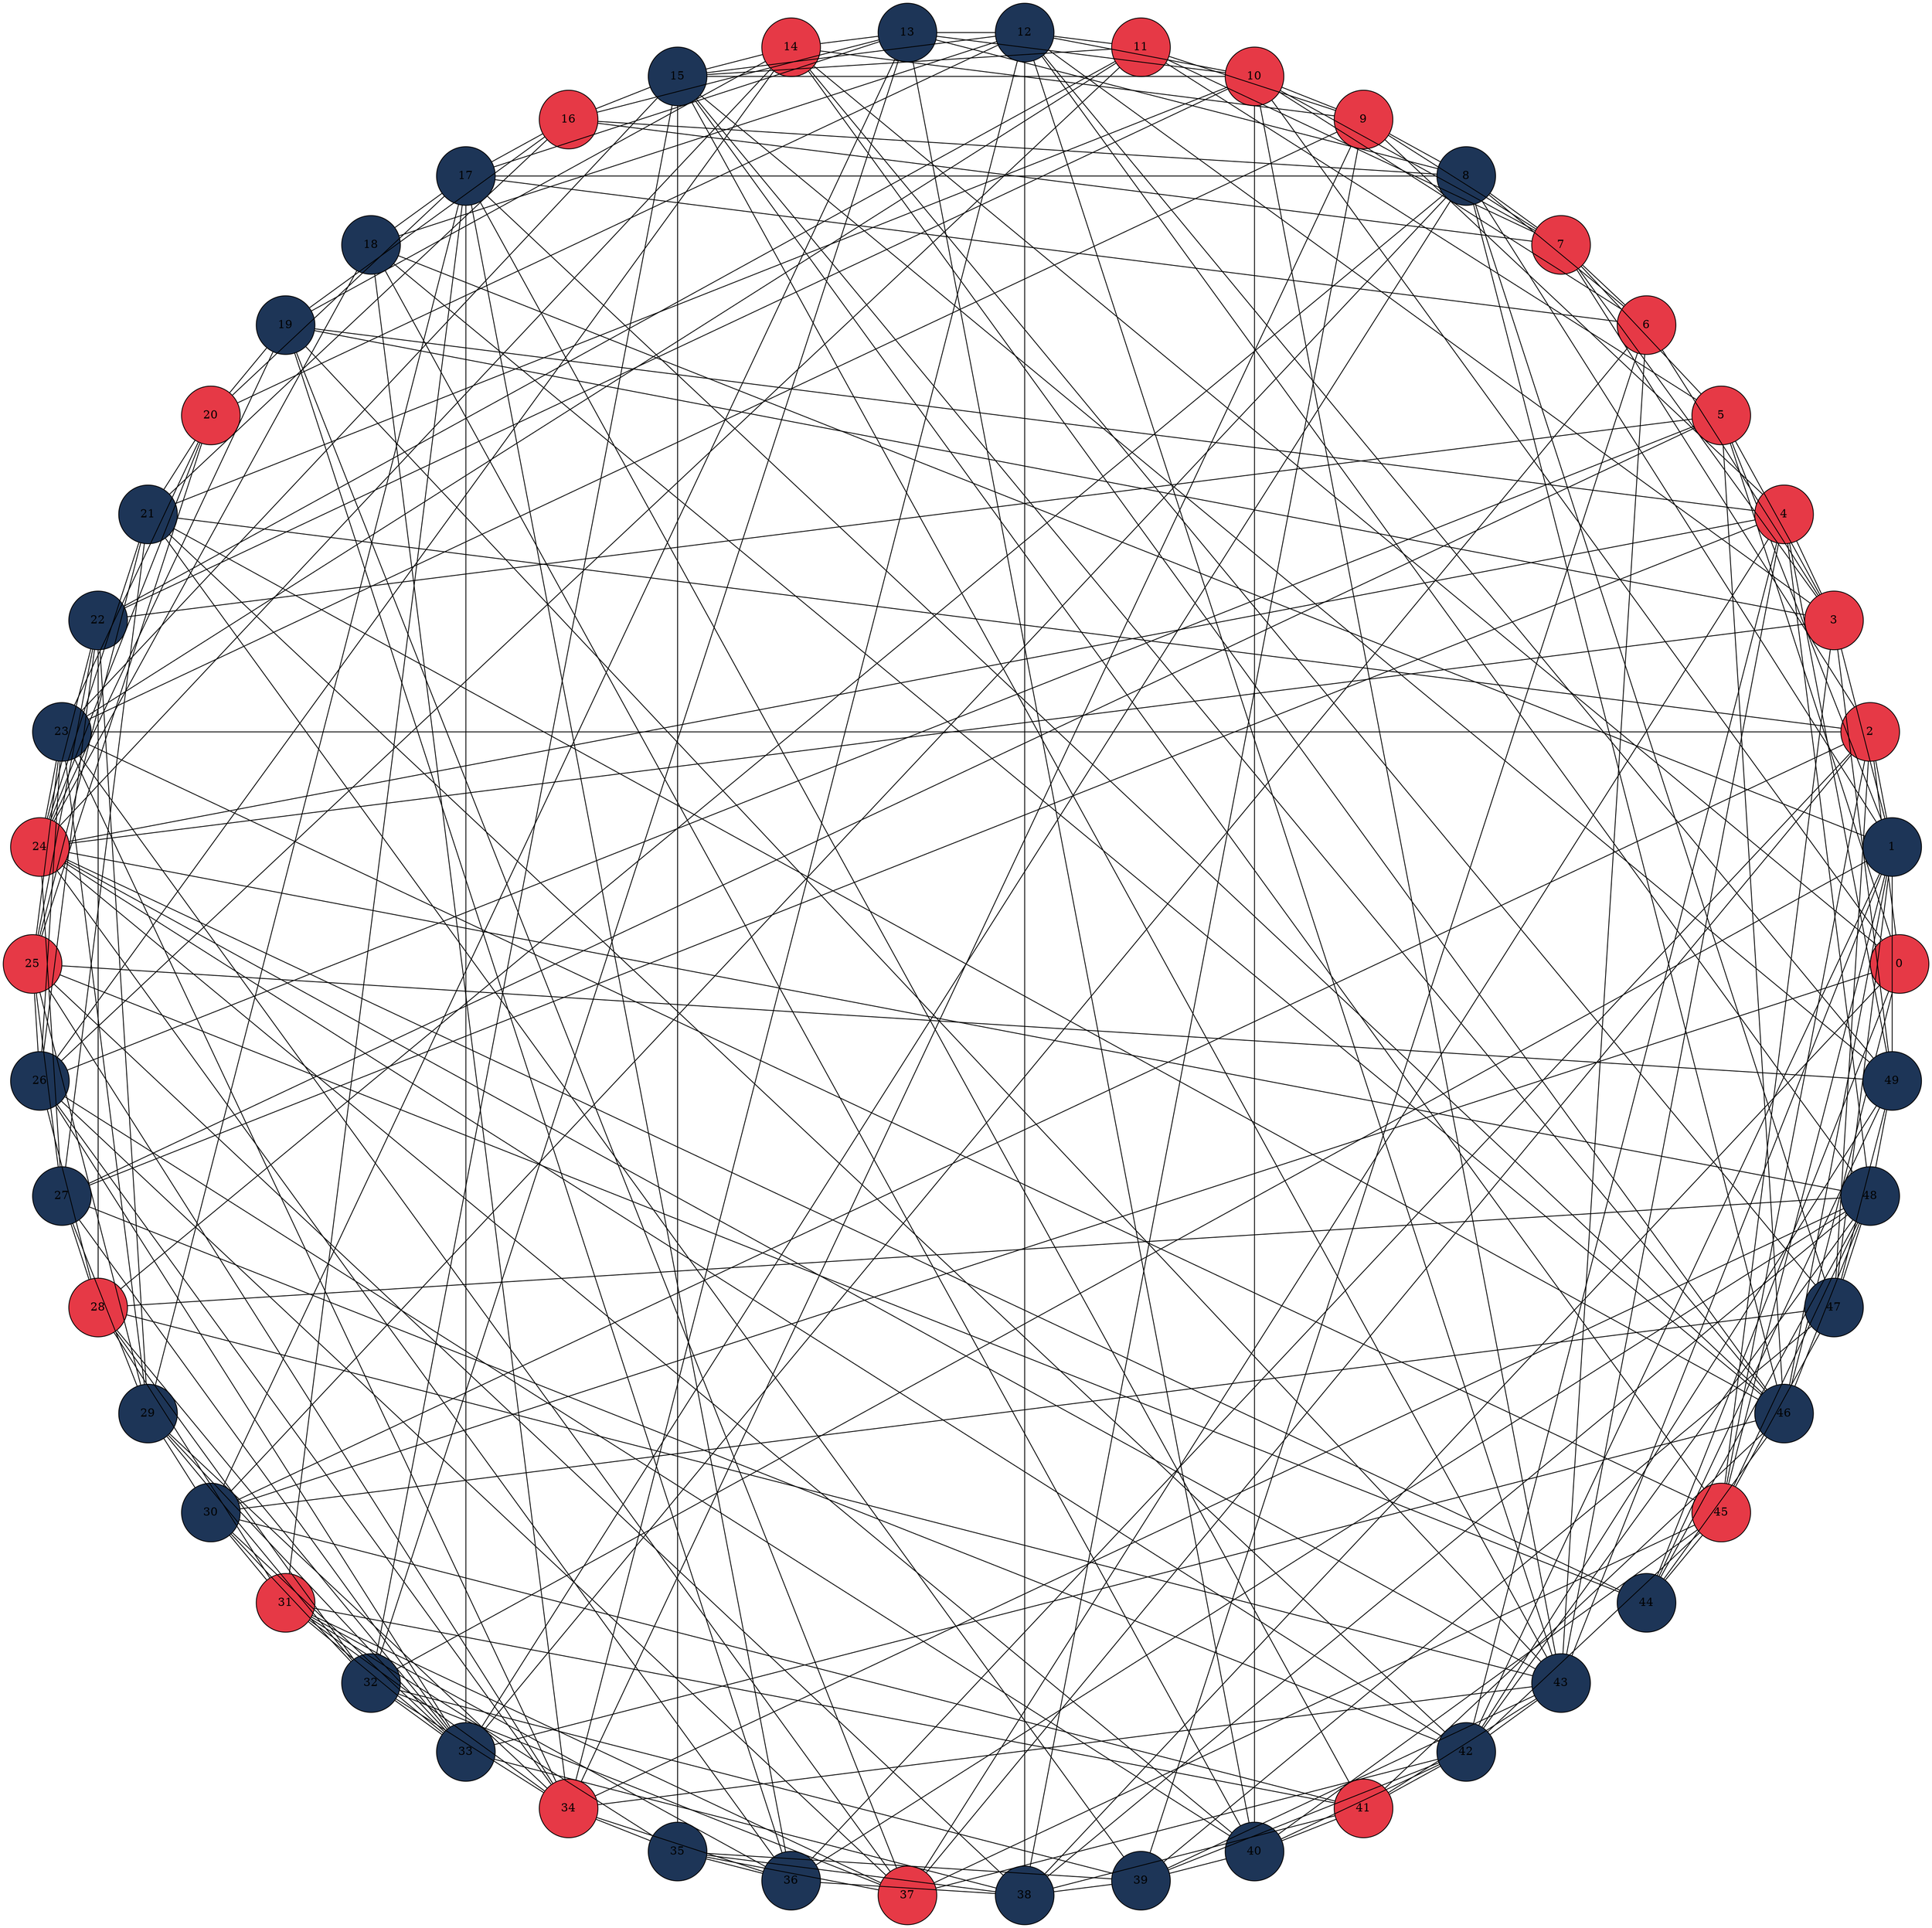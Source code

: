 graph the_graph {
ordering=out
layout="neato"
A [label="0",pos="15.915494,0.000000!",shape=circle,width=1.,fixedsize=true,style=filled,fillcolor="#E63946"
]
B [label="1",pos="15.789996,1.994740!",shape=circle,width=1.,fixedsize=true,style=filled,fillcolor="#1D3557"
]
C [label="2",pos="15.415480,3.958022!",shape=circle,width=1.,fixedsize=true,style=filled,fillcolor="#E63946"
]
D [label="3",pos="14.797852,5.858884!",shape=circle,width=1.,fixedsize=true,style=filled,fillcolor="#E63946"
]
E [label="4",pos="13.946854,7.667348!",shape=circle,width=1.,fixedsize=true,style=filled,fillcolor="#E63946"
]
F [label="5",pos="12.875905,9.354893!",shape=circle,width=1.,fixedsize=true,style=filled,fillcolor="#E63946"
]
G [label="6",pos="11.601896,10.894906!",shape=circle,width=1.,fixedsize=true,style=filled,fillcolor="#E63946"
]
H [label="7",pos="10.144918,12.263099!",shape=circle,width=1.,fixedsize=true,style=filled,fillcolor="#E63946"
]
I [label="8",pos="8.527948,13.437896!",shape=circle,width=1.,fixedsize=true,style=filled,fillcolor="#1D3557"
]
J [label="9",pos="6.776488,14.400770!",shape=circle,width=1.,fixedsize=true,style=filled,fillcolor="#E63946"
]
K [label="10",pos="4.918158,15.136535!",shape=circle,width=1.,fixedsize=true,style=filled,fillcolor="#E63946"
]
L [label="11",pos="2.982266,15.633587!",shape=circle,width=1.,fixedsize=true,style=filled,fillcolor="#E63946"
]
M [label="12",pos="0.999342,15.884089!",shape=circle,width=1.,fixedsize=true,style=filled,fillcolor="#1D3557"
]
N [label="13",pos="-0.999342,15.884089!",shape=circle,width=1.,fixedsize=true,style=filled,fillcolor="#1D3557"
]
O [label="14",pos="-2.982266,15.633587!",shape=circle,width=1.,fixedsize=true,style=filled,fillcolor="#E63946"
]
P [label="15",pos="-4.918158,15.136535!",shape=circle,width=1.,fixedsize=true,style=filled,fillcolor="#1D3557"
]
Q [label="16",pos="-6.776488,14.400770!",shape=circle,width=1.,fixedsize=true,style=filled,fillcolor="#E63946"
]
R [label="17",pos="-8.527948,13.437896!",shape=circle,width=1.,fixedsize=true,style=filled,fillcolor="#1D3557"
]
S [label="18",pos="-10.144918,12.263099!",shape=circle,width=1.,fixedsize=true,style=filled,fillcolor="#1D3557"
]
T [label="19",pos="-11.601896,10.894906!",shape=circle,width=1.,fixedsize=true,style=filled,fillcolor="#1D3557"
]
U [label="20",pos="-12.875905,9.354893!",shape=circle,width=1.,fixedsize=true,style=filled,fillcolor="#E63946"
]
V [label="21",pos="-13.946854,7.667348!",shape=circle,width=1.,fixedsize=true,style=filled,fillcolor="#1D3557"
]
W [label="22",pos="-14.797852,5.858884!",shape=circle,width=1.,fixedsize=true,style=filled,fillcolor="#1D3557"
]
X [label="23",pos="-15.415480,3.958022!",shape=circle,width=1.,fixedsize=true,style=filled,fillcolor="#1D3557"
]
Y [label="24",pos="-15.789996,1.994740!",shape=circle,width=1.,fixedsize=true,style=filled,fillcolor="#E63946"
]
Z [label="25",pos="-15.915494,0.000000!",shape=circle,width=1.,fixedsize=true,style=filled,fillcolor="#E63946"
]
AB [label="26",pos="-15.789996,-1.994740!",shape=circle,width=1.,fixedsize=true,style=filled,fillcolor="#1D3557"
]
BB [label="27",pos="-15.415480,-3.958022!",shape=circle,width=1.,fixedsize=true,style=filled,fillcolor="#1D3557"
]
CB [label="28",pos="-14.797852,-5.858884!",shape=circle,width=1.,fixedsize=true,style=filled,fillcolor="#E63946"
]
DB [label="29",pos="-13.946854,-7.667348!",shape=circle,width=1.,fixedsize=true,style=filled,fillcolor="#1D3557"
]
EB [label="30",pos="-12.875905,-9.354893!",shape=circle,width=1.,fixedsize=true,style=filled,fillcolor="#1D3557"
]
FB [label="31",pos="-11.601896,-10.894906!",shape=circle,width=1.,fixedsize=true,style=filled,fillcolor="#E63946"
]
GB [label="32",pos="-10.144918,-12.263099!",shape=circle,width=1.,fixedsize=true,style=filled,fillcolor="#1D3557"
]
HB [label="33",pos="-8.527948,-13.437896!",shape=circle,width=1.,fixedsize=true,style=filled,fillcolor="#1D3557"
]
IB [label="34",pos="-6.776488,-14.400770!",shape=circle,width=1.,fixedsize=true,style=filled,fillcolor="#E63946"
]
JB [label="35",pos="-4.918158,-15.136535!",shape=circle,width=1.,fixedsize=true,style=filled,fillcolor="#1D3557"
]
KB [label="36",pos="-2.982266,-15.633587!",shape=circle,width=1.,fixedsize=true,style=filled,fillcolor="#1D3557"
]
LB [label="37",pos="-0.999342,-15.884089!",shape=circle,width=1.,fixedsize=true,style=filled,fillcolor="#E63946"
]
MB [label="38",pos="0.999342,-15.884089!",shape=circle,width=1.,fixedsize=true,style=filled,fillcolor="#1D3557"
]
NB [label="39",pos="2.982266,-15.633587!",shape=circle,width=1.,fixedsize=true,style=filled,fillcolor="#1D3557"
]
OB [label="40",pos="4.918158,-15.136535!",shape=circle,width=1.,fixedsize=true,style=filled,fillcolor="#1D3557"
]
PB [label="41",pos="6.776488,-14.400770!",shape=circle,width=1.,fixedsize=true,style=filled,fillcolor="#E63946"
]
QB [label="42",pos="8.527948,-13.437896!",shape=circle,width=1.,fixedsize=true,style=filled,fillcolor="#1D3557"
]
RB [label="43",pos="10.144918,-12.263099!",shape=circle,width=1.,fixedsize=true,style=filled,fillcolor="#1D3557"
]
SB [label="44",pos="11.601896,-10.894906!",shape=circle,width=1.,fixedsize=true,style=filled,fillcolor="#1D3557"
]
TB [label="45",pos="12.875905,-9.354893!",shape=circle,width=1.,fixedsize=true,style=filled,fillcolor="#E63946"
]
UB [label="46",pos="13.946854,-7.667348!",shape=circle,width=1.,fixedsize=true,style=filled,fillcolor="#1D3557"
]
VB [label="47",pos="14.797852,-5.858884!",shape=circle,width=1.,fixedsize=true,style=filled,fillcolor="#1D3557"
]
WB [label="48",pos="15.415480,-3.958022!",shape=circle,width=1.,fixedsize=true,style=filled,fillcolor="#1D3557"
]
XB [label="49",pos="15.789996,-1.994740!",shape=circle,width=1.,fixedsize=true,style=filled,fillcolor="#1D3557"
]
A -- C
A -- F
A -- K
A -- O
A -- EB
A -- MB
A -- SB
A -- UB
B -- C
B -- D
B -- F
B -- I
B -- S
B -- GB
B -- QB
B -- RB
B -- TB
B -- UB
B -- VB
B -- XB
C -- H
C -- V
C -- X
C -- EB
C -- KB
C -- LB
C -- TB
C -- VB
D -- E
D -- F
D -- G
D -- H
D -- M
D -- T
D -- Y
D -- TB
D -- XB
E -- J
E -- T
E -- Y
E -- BB
E -- LB
E -- QB
E -- RB
E -- WB
E -- XB
F -- H
F -- L
F -- W
F -- AB
F -- BB
F -- UB
G -- H
G -- I
G -- K
G -- R
G -- HB
G -- NB
G -- RB
H -- I
H -- J
H -- K
H -- L
H -- Q
I -- J
I -- N
I -- Q
I -- R
I -- CB
I -- EB
I -- HB
I -- UB
I -- VB
J -- K
J -- L
J -- O
J -- X
J -- IB
J -- MB
K -- M
K -- N
K -- P
K -- V
K -- W
K -- OB
K -- RB
L -- M
L -- P
L -- W
L -- X
L -- AB
M -- N
M -- P
M -- S
M -- U
M -- IB
M -- MB
M -- RB
M -- WB
M -- XB
N -- O
N -- Q
N -- R
N -- EB
N -- GB
N -- OB
O -- P
O -- T
O -- Y
O -- AB
O -- UB
O -- VB
P -- Q
P -- X
P -- GB
P -- JB
P -- RB
P -- TB
P -- UB
P -- XB
Q -- R
Q -- T
Q -- V
R -- S
R -- U
R -- DB
R -- FB
R -- HB
R -- KB
R -- PB
R -- UB
S -- Y
S -- IB
S -- OB
S -- UB
T -- U
T -- Y
T -- KB
T -- LB
T -- RB
U -- V
U -- X
U -- Y
U -- Z
V -- Y
V -- Z
V -- BB
V -- NB
V -- QB
V -- UB
W -- Y
W -- Z
W -- AB
W -- CB
W -- DB
X -- Y
X -- Z
X -- AB
X -- DB
X -- IB
X -- LB
X -- TB
Y -- BB
Y -- KB
Y -- OB
Y -- QB
Y -- RB
Y -- SB
Y -- WB
Z -- AB
Z -- BB
Z -- DB
Z -- IB
Z -- MB
Z -- SB
Z -- XB
AB -- CB
AB -- HB
AB -- IB
AB -- LB
AB -- OB
BB -- CB
BB -- DB
BB -- HB
BB -- QB
CB -- FB
CB -- GB
CB -- HB
CB -- RB
CB -- WB
DB -- EB
DB -- GB
DB -- HB
DB -- IB
EB -- FB
EB -- GB
EB -- HB
EB -- PB
EB -- VB
FB -- HB
FB -- IB
FB -- JB
FB -- KB
FB -- LB
FB -- PB
GB -- HB
GB -- IB
GB -- LB
GB -- NB
HB -- MB
HB -- UB
IB -- JB
IB -- KB
IB -- RB
IB -- WB
JB -- KB
JB -- LB
JB -- MB
JB -- NB
KB -- MB
KB -- WB
LB -- QB
LB -- TB
MB -- NB
MB -- PB
MB -- WB
NB -- OB
NB -- QB
NB -- RB
NB -- VB
OB -- PB
OB -- QB
OB -- TB
PB -- QB
PB -- RB
PB -- UB
QB -- RB
QB -- TB
QB -- WB
QB -- XB
SB -- TB
SB -- UB
SB -- WB
SB -- XB
TB -- VB
TB -- WB
UB -- WB
VB -- WB
VB -- XB
WB -- XB
}
